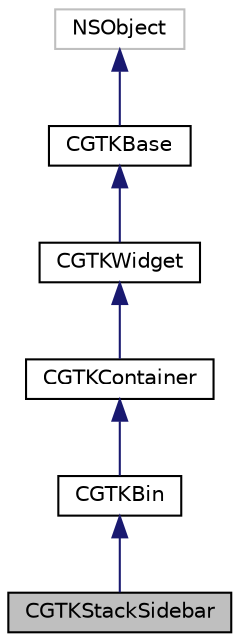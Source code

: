 digraph "CGTKStackSidebar"
{
  edge [fontname="Helvetica",fontsize="10",labelfontname="Helvetica",labelfontsize="10"];
  node [fontname="Helvetica",fontsize="10",shape=record];
  Node6 [label="CGTKStackSidebar",height=0.2,width=0.4,color="black", fillcolor="grey75", style="filled", fontcolor="black"];
  Node7 -> Node6 [dir="back",color="midnightblue",fontsize="10",style="solid",fontname="Helvetica"];
  Node7 [label="CGTKBin",height=0.2,width=0.4,color="black", fillcolor="white", style="filled",URL="$interface_c_g_t_k_bin.html"];
  Node8 -> Node7 [dir="back",color="midnightblue",fontsize="10",style="solid",fontname="Helvetica"];
  Node8 [label="CGTKContainer",height=0.2,width=0.4,color="black", fillcolor="white", style="filled",URL="$interface_c_g_t_k_container.html"];
  Node9 -> Node8 [dir="back",color="midnightblue",fontsize="10",style="solid",fontname="Helvetica"];
  Node9 [label="CGTKWidget",height=0.2,width=0.4,color="black", fillcolor="white", style="filled",URL="$interface_c_g_t_k_widget.html"];
  Node10 -> Node9 [dir="back",color="midnightblue",fontsize="10",style="solid",fontname="Helvetica"];
  Node10 [label="CGTKBase",height=0.2,width=0.4,color="black", fillcolor="white", style="filled",URL="$interface_c_g_t_k_base.html"];
  Node11 -> Node10 [dir="back",color="midnightblue",fontsize="10",style="solid",fontname="Helvetica"];
  Node11 [label="NSObject",height=0.2,width=0.4,color="grey75", fillcolor="white", style="filled"];
}
